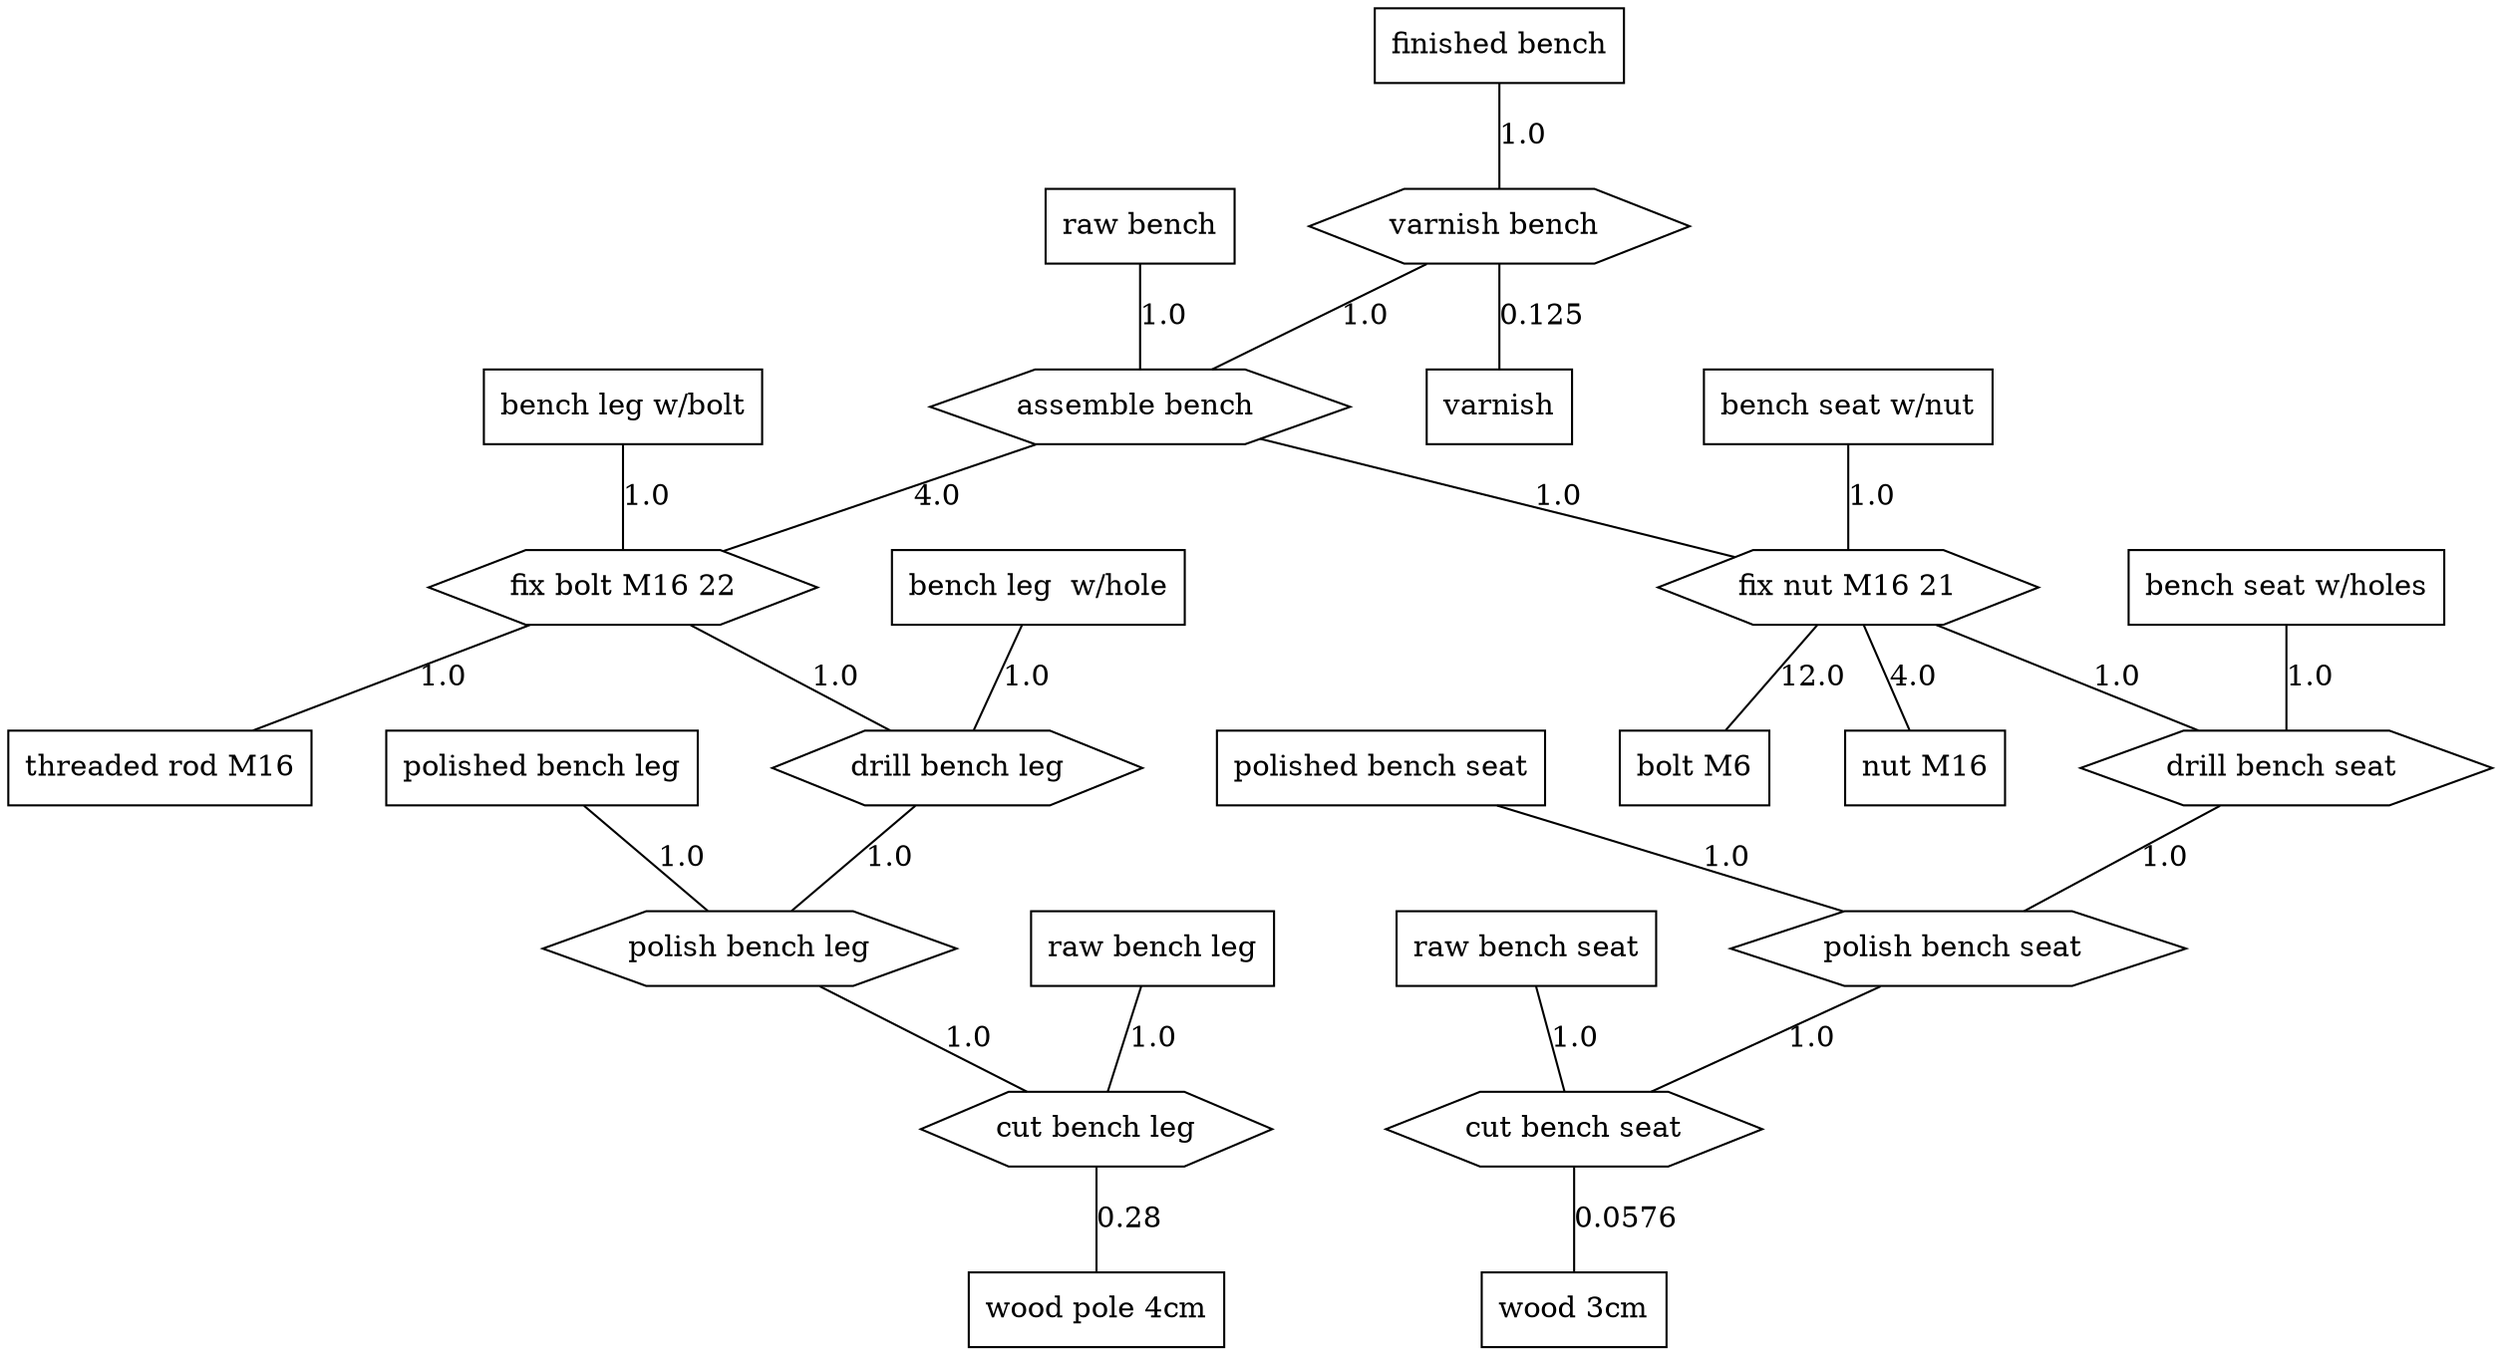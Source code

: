 graph G {
  splines=false;
  nodesep=0.5;
  ranksep=0.5;
  "1001" [shape=box label="bench leg  w/hole"];
  "1001" -- "14" [label="1.0"];
  "14" [shape=hexagon label="drill bench leg"];
  "14" -- "18" [label="1.0"];
  "18" [shape=hexagon label="polish bench leg"];
  "18" -- "12" [label="1.0"];
  "12" [shape=hexagon label="cut bench leg"];
  "12" -- "1016" [label="0.28"];
  "1016" [shape=box label="wood pole 4cm"];
  "1002" [shape=box label="bench leg w/bolt"];
  "1002" -- "16" [label="1.0"];
  "16" [shape=hexagon label="fix bolt M16 22"];
  "16" -- "14" [label="1.0"];
  "14" [shape=hexagon label="drill bench leg"];
  "18" [shape=hexagon label="polish bench leg"];
  "12" [shape=hexagon label="cut bench leg"];
  "1016" [shape=box label="wood pole 4cm"];
  "16" -- "1013" [label="1.0"];
  "1013" [shape=box label="threaded rod M16"];
  "1003" [shape=box label="bench seat w/holes"];
  "1003" -- "15" [label="1.0"];
  "15" [shape=hexagon label="drill bench seat "];
  "15" -- "19" [label="1.0"];
  "19" [shape=hexagon label="polish bench seat "];
  "19" -- "13" [label="1.0"];
  "13" [shape=hexagon label="cut bench seat"];
  "13" -- "1015" [label="0.0576"];
  "1015" [shape=box label="wood 3cm"];
  "1004" [shape=box label="bench seat w/nut"];
  "1004" -- "17" [label="1.0"];
  "17" [shape=hexagon label="fix nut M16 21"];
  "17" -- "1005" [label="12.0"];
  "1005" [shape=box label="bolt M6"];
  "17" -- "1007" [label="4.0"];
  "1007" [shape=box label="nut M16"];
  "17" -- "15" [label="1.0"];
  "15" [shape=hexagon label="drill bench seat "];
  "19" [shape=hexagon label="polish bench seat "];
  "13" [shape=hexagon label="cut bench seat"];
  "1015" [shape=box label="wood 3cm"];
  "1005" [shape=box label="bolt M6"];
  "1006" [shape=box label="finished bench"];
  "1006" -- "20" [label="1.0"];
  "20" [shape=hexagon label="varnish bench "];
  "20" -- "1014" [label="0.125"];
  "1014" [shape=box label="varnish"];
  "20" -- "11" [label="1.0"];
  "11" [shape=hexagon label="assemble bench "];
  "11" -- "17" [label="1.0"];
  "17" [shape=hexagon label="fix nut M16 21"];
  "1005" [shape=box label="bolt M6"];
  "1007" [shape=box label="nut M16"];
  "15" [shape=hexagon label="drill bench seat "];
  "19" [shape=hexagon label="polish bench seat "];
  "13" [shape=hexagon label="cut bench seat"];
  "1015" [shape=box label="wood 3cm"];
  "11" -- "16" [label="4.0"];
  "16" [shape=hexagon label="fix bolt M16 22"];
  "14" [shape=hexagon label="drill bench leg"];
  "18" [shape=hexagon label="polish bench leg"];
  "12" [shape=hexagon label="cut bench leg"];
  "1016" [shape=box label="wood pole 4cm"];
  "1013" [shape=box label="threaded rod M16"];
  "1007" [shape=box label="nut M16"];
  "1008" [shape=box label="polished bench leg"];
  "1008" -- "18" [label="1.0"];
  "18" [shape=hexagon label="polish bench leg"];
  "12" [shape=hexagon label="cut bench leg"];
  "1016" [shape=box label="wood pole 4cm"];
  "1009" [shape=box label="polished bench seat"];
  "1009" -- "19" [label="1.0"];
  "19" [shape=hexagon label="polish bench seat "];
  "13" [shape=hexagon label="cut bench seat"];
  "1015" [shape=box label="wood 3cm"];
  "1010" [shape=box label="raw bench"];
  "1010" -- "11" [label="1.0"];
  "11" [shape=hexagon label="assemble bench "];
  "17" [shape=hexagon label="fix nut M16 21"];
  "1005" [shape=box label="bolt M6"];
  "1007" [shape=box label="nut M16"];
  "15" [shape=hexagon label="drill bench seat "];
  "19" [shape=hexagon label="polish bench seat "];
  "13" [shape=hexagon label="cut bench seat"];
  "1015" [shape=box label="wood 3cm"];
  "16" [shape=hexagon label="fix bolt M16 22"];
  "14" [shape=hexagon label="drill bench leg"];
  "18" [shape=hexagon label="polish bench leg"];
  "12" [shape=hexagon label="cut bench leg"];
  "1016" [shape=box label="wood pole 4cm"];
  "1013" [shape=box label="threaded rod M16"];
  "1011" [shape=box label="raw bench leg"];
  "1011" -- "12" [label="1.0"];
  "12" [shape=hexagon label="cut bench leg"];
  "1016" [shape=box label="wood pole 4cm"];
  "1012" [shape=box label="raw bench seat"];
  "1012" -- "13" [label="1.0"];
  "13" [shape=hexagon label="cut bench seat"];
  "1015" [shape=box label="wood 3cm"];
  "1013" [shape=box label="threaded rod M16"];
  "1014" [shape=box label="varnish"];
  "1015" [shape=box label="wood 3cm"];
  "1016" [shape=box label="wood pole 4cm"];
}
